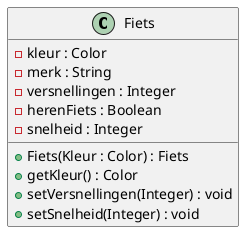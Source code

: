 @startuml
/' scale 600 width '/

class Fiets{
    + Fiets(Kleur : Color) : Fiets
    + getKleur() : Color
    + setVersnellingen(Integer) : void
    + setSnelheid(Integer) : void
    - kleur : Color
    - merk : String
    - versnellingen : Integer
    - herenFiets : Boolean
    - snelheid : Integer
}

@enduml
